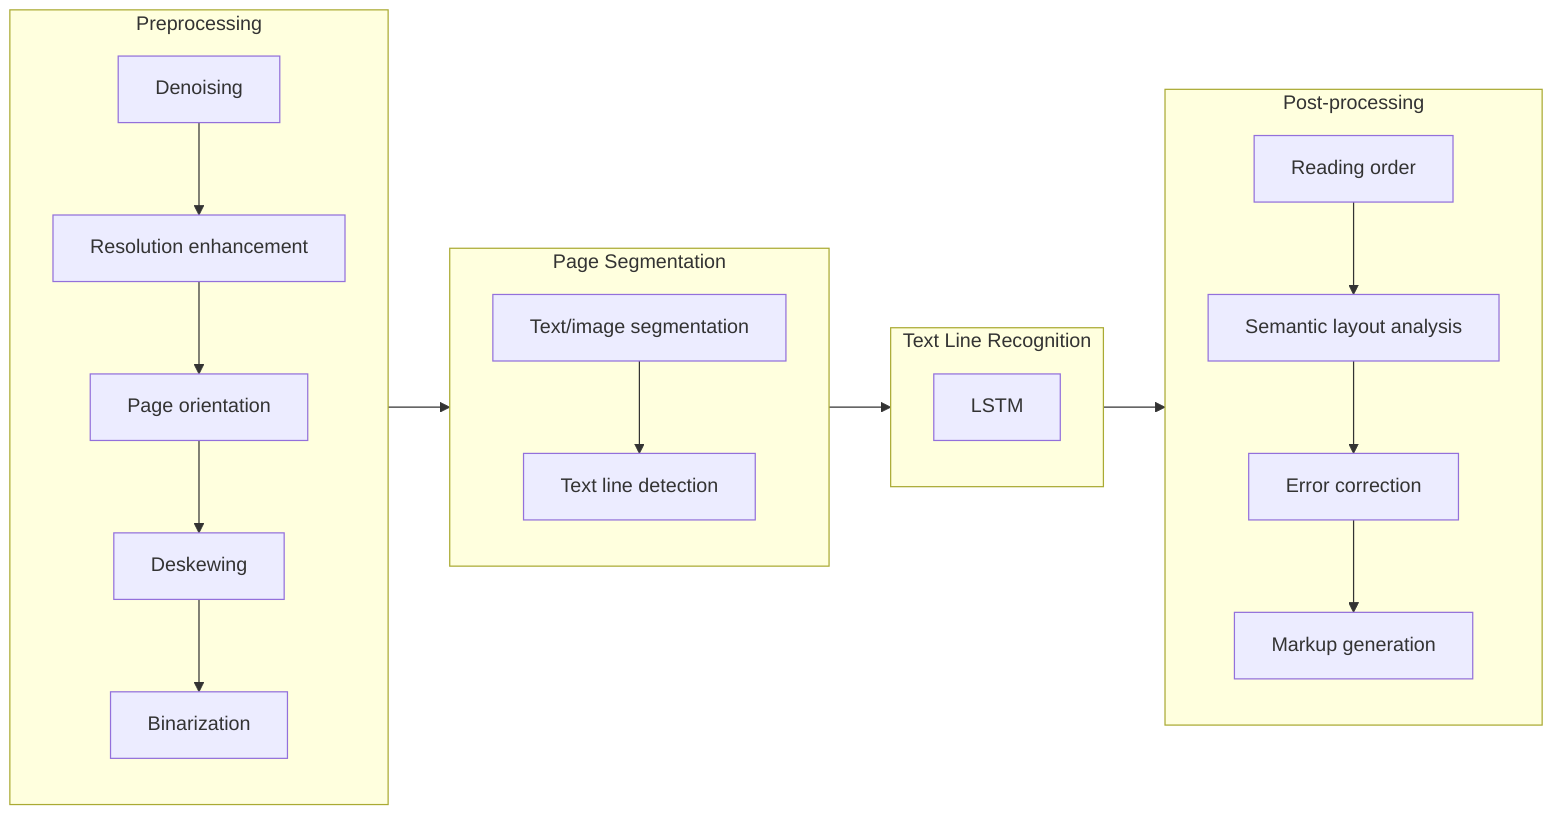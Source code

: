 %%{init: {'theme': 'light'}}%%
graph LR
    A[Preprocessing] --> B[Page Segmentation]
    B --> C[Text Line Recognition]
    C --> D[Post-processing]

    subgraph A[Preprocessing]
    direction TB
    A1[Denoising] --> A2[Resolution enhancement] --> A3[Page orientation] --> A4[Deskewing] --> A5[Binarization]
    end

    subgraph B[Page Segmentation]
    direction TB
    B1[Text/image segmentation] --> B2[Text line detection]
    end

    subgraph C[Text Line Recognition]
    C1[LSTM]
    end

    subgraph D[Post-processing]
    direction TB
    D1[Reading order] --> D2[Semantic layout analysis] --> D3[Error correction] --> D4[Markup generation]
    end